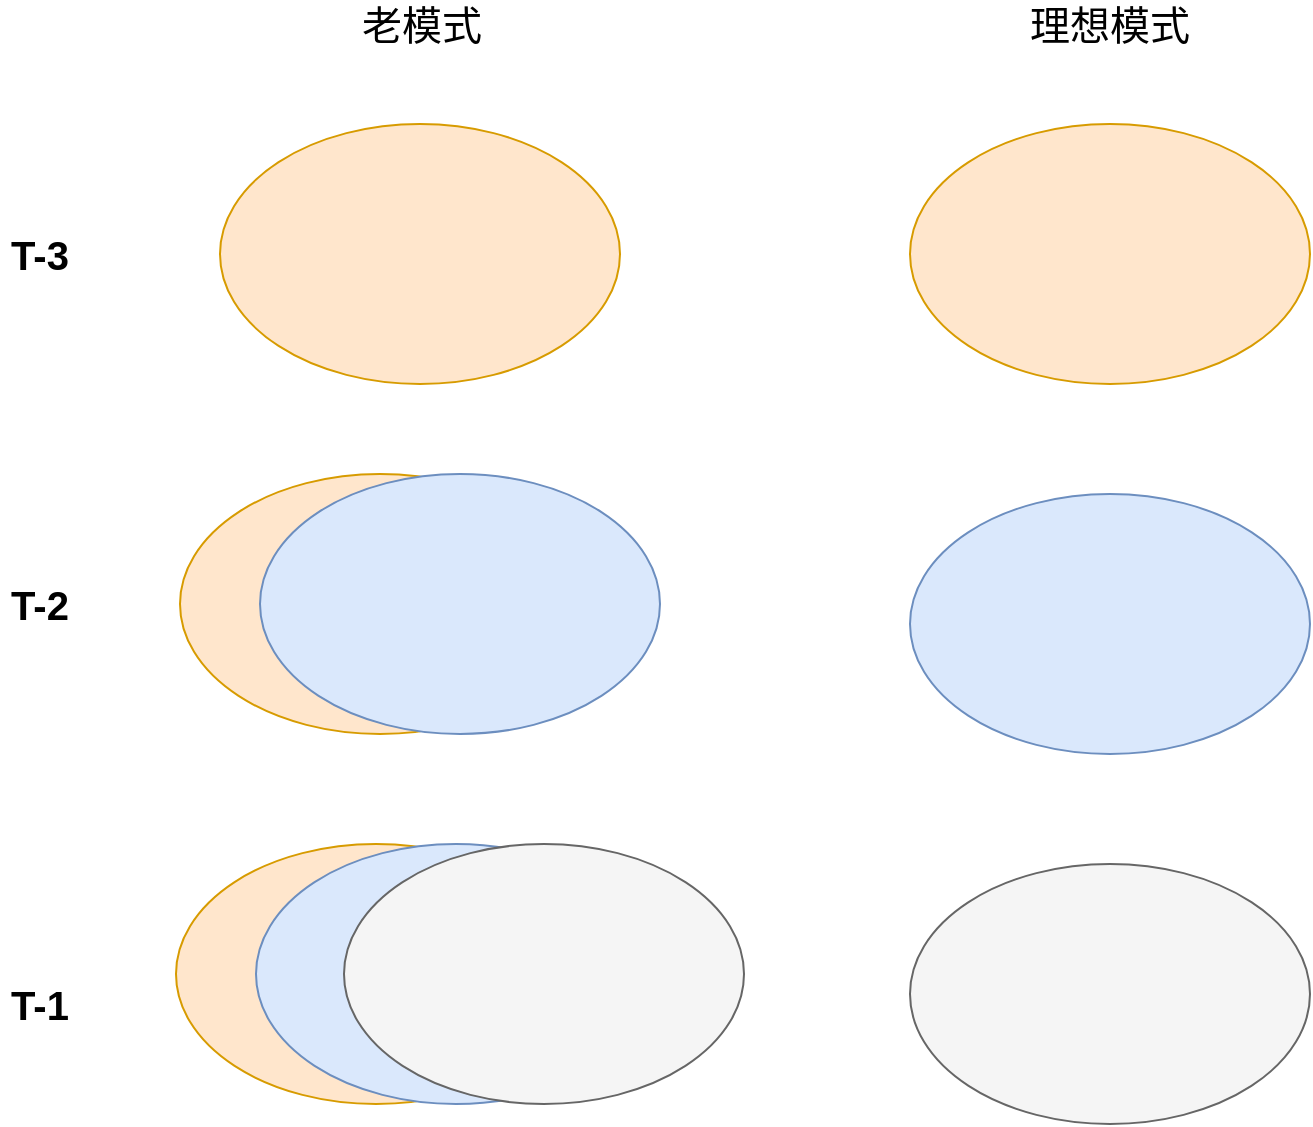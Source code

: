 <mxfile version="14.9.0" type="github">
  <diagram id="0oDl1MHd10yxktUDLVmI" name="Page-1">
    <mxGraphModel dx="1255" dy="811" grid="1" gridSize="10" guides="1" tooltips="1" connect="1" arrows="1" fold="1" page="1" pageScale="1" pageWidth="827" pageHeight="1169" math="0" shadow="0">
      <root>
        <mxCell id="0" />
        <mxCell id="1" parent="0" />
        <mxCell id="EZFK8i8KoXwRZ8VUh1wl-1" value="" style="ellipse;whiteSpace=wrap;html=1;fillColor=#ffe6cc;strokeColor=#d79b00;" parent="1" vertex="1">
          <mxGeometry x="260" y="250" width="200" height="130" as="geometry" />
        </mxCell>
        <mxCell id="EZFK8i8KoXwRZ8VUh1wl-4" value="T-3" style="text;html=1;strokeColor=none;fillColor=none;align=center;verticalAlign=middle;whiteSpace=wrap;rounded=0;fontSize=20;fontStyle=1" parent="1" vertex="1">
          <mxGeometry x="150" y="305" width="40" height="20" as="geometry" />
        </mxCell>
        <mxCell id="EZFK8i8KoXwRZ8VUh1wl-5" value="T-2" style="text;html=1;strokeColor=none;fillColor=none;align=center;verticalAlign=middle;whiteSpace=wrap;rounded=0;fontSize=20;fontStyle=1" parent="1" vertex="1">
          <mxGeometry x="150" y="480" width="40" height="20" as="geometry" />
        </mxCell>
        <mxCell id="XyFCjjfE8dOl_hGJLJF1-1" value="" style="ellipse;whiteSpace=wrap;html=1;fillColor=#ffe6cc;strokeColor=#d79b00;" vertex="1" parent="1">
          <mxGeometry x="240" y="425" width="200" height="130" as="geometry" />
        </mxCell>
        <mxCell id="EZFK8i8KoXwRZ8VUh1wl-2" value="" style="ellipse;whiteSpace=wrap;html=1;fillColor=#dae8fc;strokeColor=#6c8ebf;" parent="1" vertex="1">
          <mxGeometry x="280" y="425" width="200" height="130" as="geometry" />
        </mxCell>
        <mxCell id="XyFCjjfE8dOl_hGJLJF1-2" value="T-1" style="text;html=1;strokeColor=none;fillColor=none;align=center;verticalAlign=middle;whiteSpace=wrap;rounded=0;fontSize=20;fontStyle=1" vertex="1" parent="1">
          <mxGeometry x="150" y="680" width="40" height="20" as="geometry" />
        </mxCell>
        <mxCell id="XyFCjjfE8dOl_hGJLJF1-3" value="" style="ellipse;whiteSpace=wrap;html=1;fillColor=#ffe6cc;strokeColor=#d79b00;" vertex="1" parent="1">
          <mxGeometry x="238" y="610" width="200" height="130" as="geometry" />
        </mxCell>
        <mxCell id="XyFCjjfE8dOl_hGJLJF1-4" value="" style="ellipse;whiteSpace=wrap;html=1;fillColor=#dae8fc;strokeColor=#6c8ebf;" vertex="1" parent="1">
          <mxGeometry x="278" y="610" width="200" height="130" as="geometry" />
        </mxCell>
        <mxCell id="EZFK8i8KoXwRZ8VUh1wl-3" value="" style="ellipse;whiteSpace=wrap;html=1;fillColor=#f5f5f5;strokeColor=#666666;fontColor=#333333;" parent="1" vertex="1">
          <mxGeometry x="322" y="610" width="200" height="130" as="geometry" />
        </mxCell>
        <mxCell id="XyFCjjfE8dOl_hGJLJF1-5" value="老模式" style="text;html=1;strokeColor=none;fillColor=none;align=center;verticalAlign=middle;whiteSpace=wrap;rounded=0;fontSize=20;" vertex="1" parent="1">
          <mxGeometry x="322" y="190" width="78" height="20" as="geometry" />
        </mxCell>
        <mxCell id="XyFCjjfE8dOl_hGJLJF1-6" value="理想模式" style="text;html=1;strokeColor=none;fillColor=none;align=center;verticalAlign=middle;whiteSpace=wrap;rounded=0;fontSize=20;" vertex="1" parent="1">
          <mxGeometry x="640" y="190" width="130" height="20" as="geometry" />
        </mxCell>
        <mxCell id="XyFCjjfE8dOl_hGJLJF1-7" value="" style="ellipse;whiteSpace=wrap;html=1;fillColor=#ffe6cc;strokeColor=#d79b00;" vertex="1" parent="1">
          <mxGeometry x="605" y="250" width="200" height="130" as="geometry" />
        </mxCell>
        <mxCell id="XyFCjjfE8dOl_hGJLJF1-8" value="" style="ellipse;whiteSpace=wrap;html=1;fillColor=#dae8fc;strokeColor=#6c8ebf;" vertex="1" parent="1">
          <mxGeometry x="605" y="435" width="200" height="130" as="geometry" />
        </mxCell>
        <mxCell id="XyFCjjfE8dOl_hGJLJF1-9" value="" style="ellipse;whiteSpace=wrap;html=1;fillColor=#f5f5f5;strokeColor=#666666;fontColor=#333333;" vertex="1" parent="1">
          <mxGeometry x="605" y="620" width="200" height="130" as="geometry" />
        </mxCell>
      </root>
    </mxGraphModel>
  </diagram>
</mxfile>

